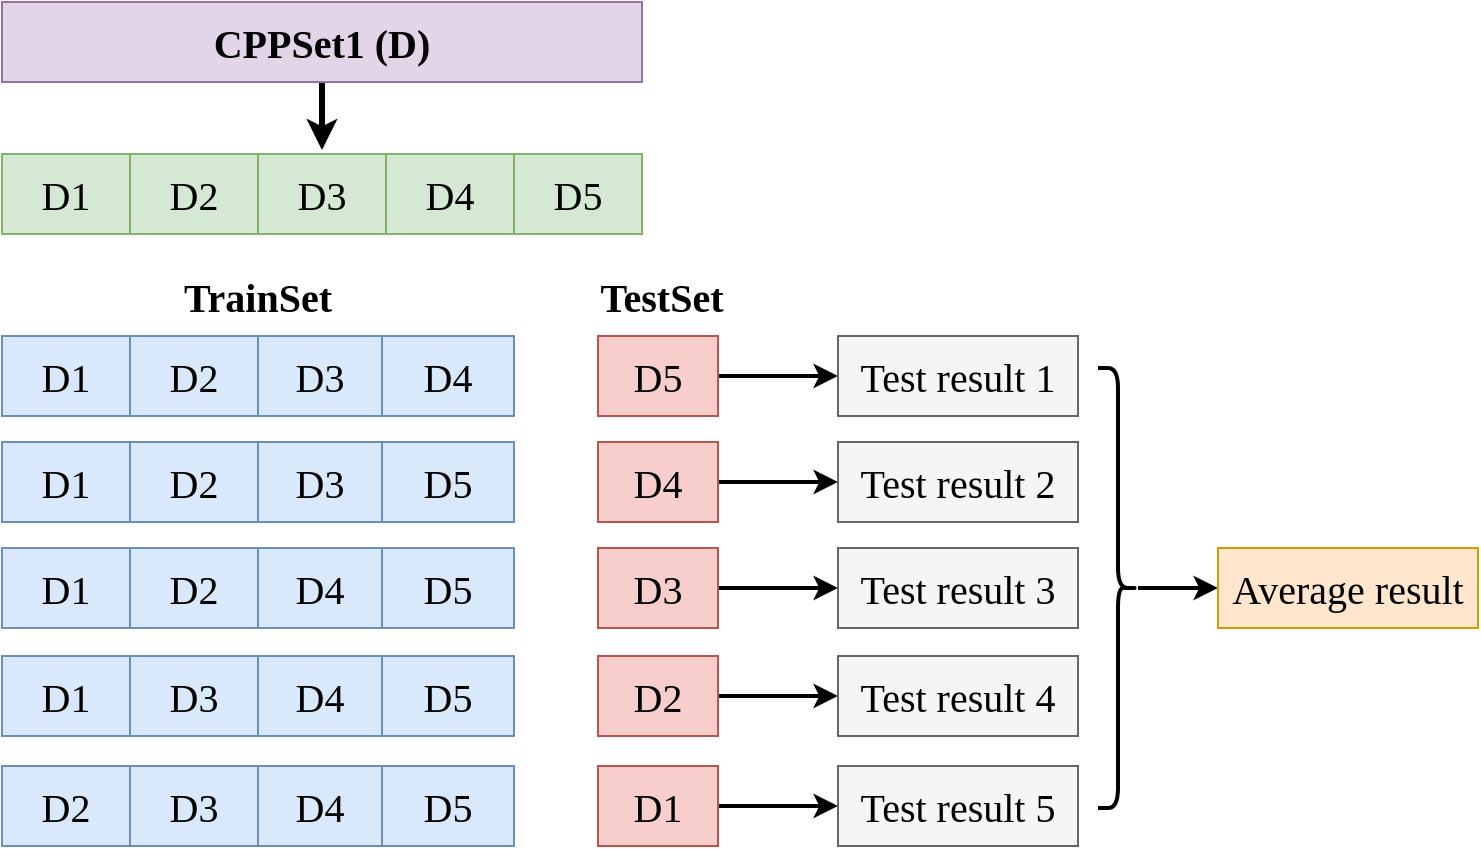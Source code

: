 <mxfile version="26.0.16">
  <diagram name="第 1 页" id="sHrhaMeTgjKSSYhMS5-9">
    <mxGraphModel dx="1050" dy="629" grid="1" gridSize="10" guides="1" tooltips="1" connect="1" arrows="1" fold="1" page="1" pageScale="1" pageWidth="827" pageHeight="1169" math="0" shadow="0">
      <root>
        <mxCell id="0" />
        <mxCell id="1" parent="0" />
        <mxCell id="QZ5Pt41ZtIyeh1Iveysu-1" style="edgeStyle=orthogonalEdgeStyle;rounded=0;orthogonalLoop=1;jettySize=auto;html=1;strokeWidth=3;" edge="1" parent="1" source="QZ5Pt41ZtIyeh1Iveysu-2">
          <mxGeometry relative="1" as="geometry">
            <mxPoint x="221" y="250" as="targetPoint" />
          </mxGeometry>
        </mxCell>
        <mxCell id="QZ5Pt41ZtIyeh1Iveysu-2" value="CPPSet1 (D)" style="rounded=0;whiteSpace=wrap;html=1;fontSize=20;fontFamily=Times New Roman;fontStyle=1;fillColor=#e1d5e7;strokeColor=#9673a6;" vertex="1" parent="1">
          <mxGeometry x="61" y="176" width="320" height="40" as="geometry" />
        </mxCell>
        <mxCell id="QZ5Pt41ZtIyeh1Iveysu-3" value="" style="shape=table;startSize=0;container=1;collapsible=0;childLayout=tableLayout;fontSize=20;fontFamily=Times New Roman;fillColor=#d5e8d4;strokeColor=#82b366;" vertex="1" parent="1">
          <mxGeometry x="61" y="252" width="320" height="40" as="geometry" />
        </mxCell>
        <mxCell id="QZ5Pt41ZtIyeh1Iveysu-4" value="" style="shape=tableRow;horizontal=0;startSize=0;swimlaneHead=0;swimlaneBody=0;strokeColor=inherit;top=0;left=0;bottom=0;right=0;collapsible=0;dropTarget=0;fillColor=none;points=[[0,0.5],[1,0.5]];portConstraint=eastwest;fontSize=16;fontFamily=Times New Roman;" vertex="1" parent="QZ5Pt41ZtIyeh1Iveysu-3">
          <mxGeometry width="320" height="40" as="geometry" />
        </mxCell>
        <mxCell id="QZ5Pt41ZtIyeh1Iveysu-5" value="&lt;font style=&quot;font-size: 20px;&quot;&gt;D1&lt;/font&gt;" style="shape=partialRectangle;html=1;whiteSpace=wrap;connectable=0;strokeColor=inherit;overflow=hidden;fillColor=none;top=0;left=0;bottom=0;right=0;pointerEvents=1;fontSize=16;fontFamily=Times New Roman;" vertex="1" parent="QZ5Pt41ZtIyeh1Iveysu-4">
          <mxGeometry width="64" height="40" as="geometry">
            <mxRectangle width="64" height="40" as="alternateBounds" />
          </mxGeometry>
        </mxCell>
        <mxCell id="QZ5Pt41ZtIyeh1Iveysu-6" value="&lt;font style=&quot;font-size: 20px;&quot;&gt;D2&lt;/font&gt;" style="shape=partialRectangle;html=1;whiteSpace=wrap;connectable=0;strokeColor=inherit;overflow=hidden;fillColor=none;top=0;left=0;bottom=0;right=0;pointerEvents=1;fontSize=16;fontFamily=Times New Roman;" vertex="1" parent="QZ5Pt41ZtIyeh1Iveysu-4">
          <mxGeometry x="64" width="64" height="40" as="geometry">
            <mxRectangle width="64" height="40" as="alternateBounds" />
          </mxGeometry>
        </mxCell>
        <mxCell id="QZ5Pt41ZtIyeh1Iveysu-7" value="&lt;font style=&quot;font-size: 20px;&quot;&gt;D3&lt;/font&gt;" style="shape=partialRectangle;html=1;whiteSpace=wrap;connectable=0;strokeColor=inherit;overflow=hidden;fillColor=none;top=0;left=0;bottom=0;right=0;pointerEvents=1;fontSize=16;fontFamily=Times New Roman;" vertex="1" parent="QZ5Pt41ZtIyeh1Iveysu-4">
          <mxGeometry x="128" width="64" height="40" as="geometry">
            <mxRectangle width="64" height="40" as="alternateBounds" />
          </mxGeometry>
        </mxCell>
        <mxCell id="QZ5Pt41ZtIyeh1Iveysu-8" value="&lt;font style=&quot;font-size: 20px;&quot;&gt;D4&lt;/font&gt;" style="shape=partialRectangle;html=1;whiteSpace=wrap;connectable=0;strokeColor=inherit;overflow=hidden;fillColor=none;top=0;left=0;bottom=0;right=0;pointerEvents=1;fontSize=16;fontFamily=Times New Roman;" vertex="1" parent="QZ5Pt41ZtIyeh1Iveysu-4">
          <mxGeometry x="192" width="64" height="40" as="geometry">
            <mxRectangle width="64" height="40" as="alternateBounds" />
          </mxGeometry>
        </mxCell>
        <mxCell id="QZ5Pt41ZtIyeh1Iveysu-9" value="&lt;font style=&quot;font-size: 20px;&quot;&gt;D5&lt;/font&gt;" style="shape=partialRectangle;html=1;whiteSpace=wrap;connectable=0;strokeColor=inherit;overflow=hidden;fillColor=none;top=0;left=0;bottom=0;right=0;pointerEvents=1;fontSize=16;fontFamily=Times New Roman;" vertex="1" parent="QZ5Pt41ZtIyeh1Iveysu-4">
          <mxGeometry x="256" width="64" height="40" as="geometry">
            <mxRectangle width="64" height="40" as="alternateBounds" />
          </mxGeometry>
        </mxCell>
        <mxCell id="QZ5Pt41ZtIyeh1Iveysu-10" value="" style="shape=table;startSize=0;container=1;collapsible=0;childLayout=tableLayout;fontSize=20;fontFamily=Times New Roman;fillColor=#dae8fc;strokeColor=#6c8ebf;" vertex="1" parent="1">
          <mxGeometry x="61" y="343" width="256" height="40" as="geometry" />
        </mxCell>
        <mxCell id="QZ5Pt41ZtIyeh1Iveysu-11" value="" style="shape=tableRow;horizontal=0;startSize=0;swimlaneHead=0;swimlaneBody=0;strokeColor=inherit;top=0;left=0;bottom=0;right=0;collapsible=0;dropTarget=0;fillColor=none;points=[[0,0.5],[1,0.5]];portConstraint=eastwest;fontSize=16;fontFamily=Times New Roman;" vertex="1" parent="QZ5Pt41ZtIyeh1Iveysu-10">
          <mxGeometry width="256" height="40" as="geometry" />
        </mxCell>
        <mxCell id="QZ5Pt41ZtIyeh1Iveysu-12" value="&lt;font style=&quot;font-size: 20px;&quot;&gt;D1&lt;/font&gt;" style="shape=partialRectangle;html=1;whiteSpace=wrap;connectable=0;strokeColor=inherit;overflow=hidden;fillColor=none;top=0;left=0;bottom=0;right=0;pointerEvents=1;fontSize=16;fontFamily=Times New Roman;" vertex="1" parent="QZ5Pt41ZtIyeh1Iveysu-11">
          <mxGeometry width="64" height="40" as="geometry">
            <mxRectangle width="64" height="40" as="alternateBounds" />
          </mxGeometry>
        </mxCell>
        <mxCell id="QZ5Pt41ZtIyeh1Iveysu-13" value="&lt;font style=&quot;font-size: 20px;&quot;&gt;D2&lt;/font&gt;" style="shape=partialRectangle;html=1;whiteSpace=wrap;connectable=0;strokeColor=inherit;overflow=hidden;fillColor=none;top=0;left=0;bottom=0;right=0;pointerEvents=1;fontSize=16;fontFamily=Times New Roman;" vertex="1" parent="QZ5Pt41ZtIyeh1Iveysu-11">
          <mxGeometry x="64" width="64" height="40" as="geometry">
            <mxRectangle width="64" height="40" as="alternateBounds" />
          </mxGeometry>
        </mxCell>
        <mxCell id="QZ5Pt41ZtIyeh1Iveysu-14" value="&lt;font style=&quot;font-size: 20px;&quot;&gt;D3&lt;/font&gt;" style="shape=partialRectangle;html=1;whiteSpace=wrap;connectable=0;strokeColor=inherit;overflow=hidden;fillColor=none;top=0;left=0;bottom=0;right=0;pointerEvents=1;fontSize=16;fontFamily=Times New Roman;" vertex="1" parent="QZ5Pt41ZtIyeh1Iveysu-11">
          <mxGeometry x="128" width="62" height="40" as="geometry">
            <mxRectangle width="62" height="40" as="alternateBounds" />
          </mxGeometry>
        </mxCell>
        <mxCell id="QZ5Pt41ZtIyeh1Iveysu-15" value="&lt;font style=&quot;font-size: 20px;&quot;&gt;D4&lt;/font&gt;" style="shape=partialRectangle;html=1;whiteSpace=wrap;connectable=0;strokeColor=inherit;overflow=hidden;fillColor=none;top=0;left=0;bottom=0;right=0;pointerEvents=1;fontSize=16;fontFamily=Times New Roman;" vertex="1" parent="QZ5Pt41ZtIyeh1Iveysu-11">
          <mxGeometry x="190" width="66" height="40" as="geometry">
            <mxRectangle width="66" height="40" as="alternateBounds" />
          </mxGeometry>
        </mxCell>
        <mxCell id="QZ5Pt41ZtIyeh1Iveysu-16" value="" style="edgeStyle=orthogonalEdgeStyle;rounded=0;orthogonalLoop=1;jettySize=auto;html=1;entryX=0;entryY=0.5;entryDx=0;entryDy=0;strokeWidth=2;" edge="1" parent="1" source="QZ5Pt41ZtIyeh1Iveysu-17" target="QZ5Pt41ZtIyeh1Iveysu-52">
          <mxGeometry relative="1" as="geometry" />
        </mxCell>
        <mxCell id="QZ5Pt41ZtIyeh1Iveysu-17" value="&lt;font style=&quot;font-size: 20px;&quot;&gt;D5&lt;/font&gt;" style="rounded=0;whiteSpace=wrap;html=1;fillColor=#f8cecc;strokeColor=#b85450;fontFamily=Times New Roman;" vertex="1" parent="1">
          <mxGeometry x="359" y="343" width="60" height="40" as="geometry" />
        </mxCell>
        <mxCell id="QZ5Pt41ZtIyeh1Iveysu-18" value="" style="shape=table;startSize=0;container=1;collapsible=0;childLayout=tableLayout;fontSize=20;fontFamily=Times New Roman;fillColor=#dae8fc;strokeColor=#6c8ebf;" vertex="1" parent="1">
          <mxGeometry x="61" y="396" width="256" height="40" as="geometry" />
        </mxCell>
        <mxCell id="QZ5Pt41ZtIyeh1Iveysu-19" value="" style="shape=tableRow;horizontal=0;startSize=0;swimlaneHead=0;swimlaneBody=0;strokeColor=inherit;top=0;left=0;bottom=0;right=0;collapsible=0;dropTarget=0;fillColor=none;points=[[0,0.5],[1,0.5]];portConstraint=eastwest;fontSize=16;fontFamily=Times New Roman;" vertex="1" parent="QZ5Pt41ZtIyeh1Iveysu-18">
          <mxGeometry width="256" height="40" as="geometry" />
        </mxCell>
        <mxCell id="QZ5Pt41ZtIyeh1Iveysu-20" value="&lt;font style=&quot;font-size: 20px;&quot;&gt;D1&lt;/font&gt;" style="shape=partialRectangle;html=1;whiteSpace=wrap;connectable=0;strokeColor=inherit;overflow=hidden;fillColor=none;top=0;left=0;bottom=0;right=0;pointerEvents=1;fontSize=16;fontFamily=Times New Roman;" vertex="1" parent="QZ5Pt41ZtIyeh1Iveysu-19">
          <mxGeometry width="64" height="40" as="geometry">
            <mxRectangle width="64" height="40" as="alternateBounds" />
          </mxGeometry>
        </mxCell>
        <mxCell id="QZ5Pt41ZtIyeh1Iveysu-21" value="&lt;font style=&quot;font-size: 20px;&quot;&gt;D2&lt;/font&gt;" style="shape=partialRectangle;html=1;whiteSpace=wrap;connectable=0;strokeColor=inherit;overflow=hidden;fillColor=none;top=0;left=0;bottom=0;right=0;pointerEvents=1;fontSize=16;fontFamily=Times New Roman;" vertex="1" parent="QZ5Pt41ZtIyeh1Iveysu-19">
          <mxGeometry x="64" width="64" height="40" as="geometry">
            <mxRectangle width="64" height="40" as="alternateBounds" />
          </mxGeometry>
        </mxCell>
        <mxCell id="QZ5Pt41ZtIyeh1Iveysu-22" value="&lt;font style=&quot;font-size: 20px;&quot;&gt;D3&lt;/font&gt;" style="shape=partialRectangle;html=1;whiteSpace=wrap;connectable=0;strokeColor=inherit;overflow=hidden;fillColor=none;top=0;left=0;bottom=0;right=0;pointerEvents=1;fontSize=16;fontFamily=Times New Roman;" vertex="1" parent="QZ5Pt41ZtIyeh1Iveysu-19">
          <mxGeometry x="128" width="62" height="40" as="geometry">
            <mxRectangle width="62" height="40" as="alternateBounds" />
          </mxGeometry>
        </mxCell>
        <mxCell id="QZ5Pt41ZtIyeh1Iveysu-23" value="&lt;font style=&quot;font-size: 20px;&quot;&gt;D5&lt;/font&gt;" style="shape=partialRectangle;html=1;whiteSpace=wrap;connectable=0;strokeColor=inherit;overflow=hidden;fillColor=none;top=0;left=0;bottom=0;right=0;pointerEvents=1;fontSize=16;fontFamily=Times New Roman;" vertex="1" parent="QZ5Pt41ZtIyeh1Iveysu-19">
          <mxGeometry x="190" width="66" height="40" as="geometry">
            <mxRectangle width="66" height="40" as="alternateBounds" />
          </mxGeometry>
        </mxCell>
        <mxCell id="QZ5Pt41ZtIyeh1Iveysu-24" value="" style="edgeStyle=orthogonalEdgeStyle;rounded=0;orthogonalLoop=1;jettySize=auto;html=1;entryX=0;entryY=0.5;entryDx=0;entryDy=0;strokeWidth=2;" edge="1" parent="1" source="QZ5Pt41ZtIyeh1Iveysu-25" target="QZ5Pt41ZtIyeh1Iveysu-53">
          <mxGeometry relative="1" as="geometry" />
        </mxCell>
        <mxCell id="QZ5Pt41ZtIyeh1Iveysu-25" value="&lt;font style=&quot;font-size: 20px;&quot;&gt;D4&lt;/font&gt;" style="rounded=0;whiteSpace=wrap;html=1;fillColor=#f8cecc;strokeColor=#b85450;fontFamily=Times New Roman;" vertex="1" parent="1">
          <mxGeometry x="359" y="396" width="60" height="40" as="geometry" />
        </mxCell>
        <mxCell id="QZ5Pt41ZtIyeh1Iveysu-26" value="" style="shape=table;startSize=0;container=1;collapsible=0;childLayout=tableLayout;fontSize=20;fontFamily=Times New Roman;fillColor=#dae8fc;strokeColor=#6c8ebf;" vertex="1" parent="1">
          <mxGeometry x="61" y="449" width="256" height="40" as="geometry" />
        </mxCell>
        <mxCell id="QZ5Pt41ZtIyeh1Iveysu-27" value="" style="shape=tableRow;horizontal=0;startSize=0;swimlaneHead=0;swimlaneBody=0;strokeColor=inherit;top=0;left=0;bottom=0;right=0;collapsible=0;dropTarget=0;fillColor=none;points=[[0,0.5],[1,0.5]];portConstraint=eastwest;fontSize=16;fontFamily=Times New Roman;" vertex="1" parent="QZ5Pt41ZtIyeh1Iveysu-26">
          <mxGeometry width="256" height="40" as="geometry" />
        </mxCell>
        <mxCell id="QZ5Pt41ZtIyeh1Iveysu-28" value="&lt;font style=&quot;font-size: 20px;&quot;&gt;D1&lt;/font&gt;" style="shape=partialRectangle;html=1;whiteSpace=wrap;connectable=0;strokeColor=inherit;overflow=hidden;fillColor=none;top=0;left=0;bottom=0;right=0;pointerEvents=1;fontSize=16;fontFamily=Times New Roman;" vertex="1" parent="QZ5Pt41ZtIyeh1Iveysu-27">
          <mxGeometry width="64" height="40" as="geometry">
            <mxRectangle width="64" height="40" as="alternateBounds" />
          </mxGeometry>
        </mxCell>
        <mxCell id="QZ5Pt41ZtIyeh1Iveysu-29" value="&lt;font style=&quot;font-size: 20px;&quot;&gt;D2&lt;/font&gt;" style="shape=partialRectangle;html=1;whiteSpace=wrap;connectable=0;strokeColor=inherit;overflow=hidden;fillColor=none;top=0;left=0;bottom=0;right=0;pointerEvents=1;fontSize=16;fontFamily=Times New Roman;" vertex="1" parent="QZ5Pt41ZtIyeh1Iveysu-27">
          <mxGeometry x="64" width="64" height="40" as="geometry">
            <mxRectangle width="64" height="40" as="alternateBounds" />
          </mxGeometry>
        </mxCell>
        <mxCell id="QZ5Pt41ZtIyeh1Iveysu-30" value="&lt;font style=&quot;font-size: 20px;&quot;&gt;D4&lt;/font&gt;" style="shape=partialRectangle;html=1;whiteSpace=wrap;connectable=0;strokeColor=inherit;overflow=hidden;fillColor=none;top=0;left=0;bottom=0;right=0;pointerEvents=1;fontSize=16;fontFamily=Times New Roman;" vertex="1" parent="QZ5Pt41ZtIyeh1Iveysu-27">
          <mxGeometry x="128" width="62" height="40" as="geometry">
            <mxRectangle width="62" height="40" as="alternateBounds" />
          </mxGeometry>
        </mxCell>
        <mxCell id="QZ5Pt41ZtIyeh1Iveysu-31" value="&lt;font style=&quot;font-size: 20px;&quot;&gt;D5&lt;/font&gt;" style="shape=partialRectangle;html=1;whiteSpace=wrap;connectable=0;strokeColor=inherit;overflow=hidden;fillColor=none;top=0;left=0;bottom=0;right=0;pointerEvents=1;fontSize=16;fontFamily=Times New Roman;" vertex="1" parent="QZ5Pt41ZtIyeh1Iveysu-27">
          <mxGeometry x="190" width="66" height="40" as="geometry">
            <mxRectangle width="66" height="40" as="alternateBounds" />
          </mxGeometry>
        </mxCell>
        <mxCell id="QZ5Pt41ZtIyeh1Iveysu-32" value="" style="shape=table;startSize=0;container=1;collapsible=0;childLayout=tableLayout;fontSize=20;fontFamily=Times New Roman;fillColor=#dae8fc;strokeColor=#6c8ebf;" vertex="1" parent="1">
          <mxGeometry x="61" y="503" width="256" height="40" as="geometry" />
        </mxCell>
        <mxCell id="QZ5Pt41ZtIyeh1Iveysu-33" value="" style="shape=tableRow;horizontal=0;startSize=0;swimlaneHead=0;swimlaneBody=0;strokeColor=inherit;top=0;left=0;bottom=0;right=0;collapsible=0;dropTarget=0;fillColor=none;points=[[0,0.5],[1,0.5]];portConstraint=eastwest;fontSize=16;fontFamily=Times New Roman;" vertex="1" parent="QZ5Pt41ZtIyeh1Iveysu-32">
          <mxGeometry width="256" height="40" as="geometry" />
        </mxCell>
        <mxCell id="QZ5Pt41ZtIyeh1Iveysu-34" value="&lt;font style=&quot;font-size: 20px;&quot;&gt;D1&lt;/font&gt;" style="shape=partialRectangle;html=1;whiteSpace=wrap;connectable=0;strokeColor=inherit;overflow=hidden;fillColor=none;top=0;left=0;bottom=0;right=0;pointerEvents=1;fontSize=16;fontFamily=Times New Roman;" vertex="1" parent="QZ5Pt41ZtIyeh1Iveysu-33">
          <mxGeometry width="64" height="40" as="geometry">
            <mxRectangle width="64" height="40" as="alternateBounds" />
          </mxGeometry>
        </mxCell>
        <mxCell id="QZ5Pt41ZtIyeh1Iveysu-35" value="&lt;font style=&quot;font-size: 20px;&quot;&gt;D3&lt;/font&gt;" style="shape=partialRectangle;html=1;whiteSpace=wrap;connectable=0;strokeColor=inherit;overflow=hidden;fillColor=none;top=0;left=0;bottom=0;right=0;pointerEvents=1;fontSize=16;fontFamily=Times New Roman;" vertex="1" parent="QZ5Pt41ZtIyeh1Iveysu-33">
          <mxGeometry x="64" width="64" height="40" as="geometry">
            <mxRectangle width="64" height="40" as="alternateBounds" />
          </mxGeometry>
        </mxCell>
        <mxCell id="QZ5Pt41ZtIyeh1Iveysu-36" value="&lt;font style=&quot;font-size: 20px;&quot;&gt;D4&lt;/font&gt;" style="shape=partialRectangle;html=1;whiteSpace=wrap;connectable=0;strokeColor=inherit;overflow=hidden;fillColor=none;top=0;left=0;bottom=0;right=0;pointerEvents=1;fontSize=16;fontFamily=Times New Roman;" vertex="1" parent="QZ5Pt41ZtIyeh1Iveysu-33">
          <mxGeometry x="128" width="62" height="40" as="geometry">
            <mxRectangle width="62" height="40" as="alternateBounds" />
          </mxGeometry>
        </mxCell>
        <mxCell id="QZ5Pt41ZtIyeh1Iveysu-37" value="&lt;font style=&quot;font-size: 20px;&quot;&gt;D5&lt;/font&gt;" style="shape=partialRectangle;html=1;whiteSpace=wrap;connectable=0;strokeColor=inherit;overflow=hidden;fillColor=none;top=0;left=0;bottom=0;right=0;pointerEvents=1;fontSize=16;fontFamily=Times New Roman;" vertex="1" parent="QZ5Pt41ZtIyeh1Iveysu-33">
          <mxGeometry x="190" width="66" height="40" as="geometry">
            <mxRectangle width="66" height="40" as="alternateBounds" />
          </mxGeometry>
        </mxCell>
        <mxCell id="QZ5Pt41ZtIyeh1Iveysu-38" value="" style="shape=table;startSize=0;container=1;collapsible=0;childLayout=tableLayout;fontSize=20;fontFamily=Times New Roman;fillColor=#dae8fc;strokeColor=#6c8ebf;" vertex="1" parent="1">
          <mxGeometry x="61" y="558" width="256" height="40" as="geometry" />
        </mxCell>
        <mxCell id="QZ5Pt41ZtIyeh1Iveysu-39" value="" style="shape=tableRow;horizontal=0;startSize=0;swimlaneHead=0;swimlaneBody=0;strokeColor=inherit;top=0;left=0;bottom=0;right=0;collapsible=0;dropTarget=0;fillColor=none;points=[[0,0.5],[1,0.5]];portConstraint=eastwest;fontSize=16;fontFamily=Times New Roman;" vertex="1" parent="QZ5Pt41ZtIyeh1Iveysu-38">
          <mxGeometry width="256" height="40" as="geometry" />
        </mxCell>
        <mxCell id="QZ5Pt41ZtIyeh1Iveysu-40" value="&lt;font style=&quot;font-size: 20px;&quot;&gt;D2&lt;/font&gt;" style="shape=partialRectangle;html=1;whiteSpace=wrap;connectable=0;strokeColor=inherit;overflow=hidden;fillColor=none;top=0;left=0;bottom=0;right=0;pointerEvents=1;fontSize=16;fontFamily=Times New Roman;" vertex="1" parent="QZ5Pt41ZtIyeh1Iveysu-39">
          <mxGeometry width="64" height="40" as="geometry">
            <mxRectangle width="64" height="40" as="alternateBounds" />
          </mxGeometry>
        </mxCell>
        <mxCell id="QZ5Pt41ZtIyeh1Iveysu-41" value="&lt;font style=&quot;font-size: 20px;&quot;&gt;D3&lt;/font&gt;" style="shape=partialRectangle;html=1;whiteSpace=wrap;connectable=0;strokeColor=inherit;overflow=hidden;fillColor=none;top=0;left=0;bottom=0;right=0;pointerEvents=1;fontSize=16;fontFamily=Times New Roman;" vertex="1" parent="QZ5Pt41ZtIyeh1Iveysu-39">
          <mxGeometry x="64" width="64" height="40" as="geometry">
            <mxRectangle width="64" height="40" as="alternateBounds" />
          </mxGeometry>
        </mxCell>
        <mxCell id="QZ5Pt41ZtIyeh1Iveysu-42" value="&lt;font style=&quot;font-size: 20px;&quot;&gt;D4&lt;/font&gt;" style="shape=partialRectangle;html=1;whiteSpace=wrap;connectable=0;strokeColor=inherit;overflow=hidden;fillColor=none;top=0;left=0;bottom=0;right=0;pointerEvents=1;fontSize=16;fontFamily=Times New Roman;" vertex="1" parent="QZ5Pt41ZtIyeh1Iveysu-39">
          <mxGeometry x="128" width="62" height="40" as="geometry">
            <mxRectangle width="62" height="40" as="alternateBounds" />
          </mxGeometry>
        </mxCell>
        <mxCell id="QZ5Pt41ZtIyeh1Iveysu-43" value="&lt;font style=&quot;font-size: 20px;&quot;&gt;D5&lt;/font&gt;" style="shape=partialRectangle;html=1;whiteSpace=wrap;connectable=0;strokeColor=inherit;overflow=hidden;fillColor=none;top=0;left=0;bottom=0;right=0;pointerEvents=1;fontSize=16;fontFamily=Times New Roman;" vertex="1" parent="QZ5Pt41ZtIyeh1Iveysu-39">
          <mxGeometry x="190" width="66" height="40" as="geometry">
            <mxRectangle width="66" height="40" as="alternateBounds" />
          </mxGeometry>
        </mxCell>
        <mxCell id="QZ5Pt41ZtIyeh1Iveysu-44" style="edgeStyle=orthogonalEdgeStyle;rounded=0;orthogonalLoop=1;jettySize=auto;html=1;entryX=0;entryY=0.5;entryDx=0;entryDy=0;strokeWidth=2;" edge="1" parent="1" source="QZ5Pt41ZtIyeh1Iveysu-45" target="QZ5Pt41ZtIyeh1Iveysu-54">
          <mxGeometry relative="1" as="geometry" />
        </mxCell>
        <mxCell id="QZ5Pt41ZtIyeh1Iveysu-45" value="&lt;font style=&quot;font-size: 20px;&quot;&gt;D3&lt;/font&gt;" style="rounded=0;whiteSpace=wrap;html=1;fillColor=#f8cecc;strokeColor=#b85450;fontFamily=Times New Roman;" vertex="1" parent="1">
          <mxGeometry x="359" y="449" width="60" height="40" as="geometry" />
        </mxCell>
        <mxCell id="QZ5Pt41ZtIyeh1Iveysu-46" style="edgeStyle=orthogonalEdgeStyle;rounded=0;orthogonalLoop=1;jettySize=auto;html=1;entryX=0;entryY=0.5;entryDx=0;entryDy=0;strokeWidth=2;" edge="1" parent="1" source="QZ5Pt41ZtIyeh1Iveysu-47" target="QZ5Pt41ZtIyeh1Iveysu-55">
          <mxGeometry relative="1" as="geometry" />
        </mxCell>
        <mxCell id="QZ5Pt41ZtIyeh1Iveysu-47" value="&lt;font style=&quot;font-size: 20px;&quot;&gt;D2&lt;/font&gt;" style="rounded=0;whiteSpace=wrap;html=1;fillColor=#f8cecc;strokeColor=#b85450;fontFamily=Times New Roman;" vertex="1" parent="1">
          <mxGeometry x="359" y="503" width="60" height="40" as="geometry" />
        </mxCell>
        <mxCell id="QZ5Pt41ZtIyeh1Iveysu-48" style="edgeStyle=orthogonalEdgeStyle;rounded=0;orthogonalLoop=1;jettySize=auto;html=1;entryX=0;entryY=0.5;entryDx=0;entryDy=0;strokeWidth=2;" edge="1" parent="1" source="QZ5Pt41ZtIyeh1Iveysu-49" target="QZ5Pt41ZtIyeh1Iveysu-56">
          <mxGeometry relative="1" as="geometry" />
        </mxCell>
        <mxCell id="QZ5Pt41ZtIyeh1Iveysu-49" value="&lt;font style=&quot;font-size: 20px;&quot;&gt;D1&lt;/font&gt;" style="rounded=0;whiteSpace=wrap;html=1;fillColor=#f8cecc;strokeColor=#b85450;fontFamily=Times New Roman;" vertex="1" parent="1">
          <mxGeometry x="359" y="558" width="60" height="40" as="geometry" />
        </mxCell>
        <mxCell id="QZ5Pt41ZtIyeh1Iveysu-50" value="TrainSet" style="text;html=1;align=center;verticalAlign=middle;whiteSpace=wrap;rounded=0;fontFamily=Times New Roman;fontSize=20;fontStyle=1" vertex="1" parent="1">
          <mxGeometry x="144" y="303" width="90" height="40" as="geometry" />
        </mxCell>
        <mxCell id="QZ5Pt41ZtIyeh1Iveysu-51" value="TestSet" style="text;html=1;align=center;verticalAlign=middle;whiteSpace=wrap;rounded=0;fontFamily=Times New Roman;fontSize=20;fontStyle=1" vertex="1" parent="1">
          <mxGeometry x="346" y="303" width="90" height="40" as="geometry" />
        </mxCell>
        <mxCell id="QZ5Pt41ZtIyeh1Iveysu-52" value="&lt;span style=&quot;font-family: &amp;quot;Times New Roman&amp;quot;; font-size: 20px;&quot;&gt;Test result 1&lt;/span&gt;" style="rounded=0;whiteSpace=wrap;html=1;fillColor=#f5f5f5;fontColor=#000000;strokeColor=#666666;" vertex="1" parent="1">
          <mxGeometry x="479" y="343" width="120" height="40" as="geometry" />
        </mxCell>
        <mxCell id="QZ5Pt41ZtIyeh1Iveysu-53" value="&lt;span style=&quot;font-family: &amp;quot;Times New Roman&amp;quot;; font-size: 20px;&quot;&gt;Test result 2&lt;/span&gt;" style="rounded=0;whiteSpace=wrap;html=1;fillColor=#f5f5f5;fontColor=#000000;strokeColor=#666666;" vertex="1" parent="1">
          <mxGeometry x="479" y="396" width="120" height="40" as="geometry" />
        </mxCell>
        <mxCell id="QZ5Pt41ZtIyeh1Iveysu-54" value="&lt;span style=&quot;font-family: &amp;quot;Times New Roman&amp;quot;; font-size: 20px;&quot;&gt;Test result 3&lt;/span&gt;" style="rounded=0;whiteSpace=wrap;html=1;fillColor=#f5f5f5;fontColor=#000000;strokeColor=#666666;" vertex="1" parent="1">
          <mxGeometry x="479" y="449" width="120" height="40" as="geometry" />
        </mxCell>
        <mxCell id="QZ5Pt41ZtIyeh1Iveysu-55" value="&lt;span style=&quot;font-family: &amp;quot;Times New Roman&amp;quot;; font-size: 20px;&quot;&gt;Test result 4&lt;/span&gt;" style="rounded=0;whiteSpace=wrap;html=1;fillColor=#f5f5f5;fontColor=#000000;strokeColor=#666666;" vertex="1" parent="1">
          <mxGeometry x="479" y="503" width="120" height="40" as="geometry" />
        </mxCell>
        <mxCell id="QZ5Pt41ZtIyeh1Iveysu-56" value="&lt;span style=&quot;font-family: &amp;quot;Times New Roman&amp;quot;; font-size: 20px;&quot;&gt;Test result 5&lt;/span&gt;" style="rounded=0;whiteSpace=wrap;html=1;fillColor=#f5f5f5;fontColor=#000000;strokeColor=#666666;" vertex="1" parent="1">
          <mxGeometry x="479" y="558" width="120" height="40" as="geometry" />
        </mxCell>
        <mxCell id="QZ5Pt41ZtIyeh1Iveysu-57" value="" style="edgeStyle=orthogonalEdgeStyle;rounded=0;orthogonalLoop=1;jettySize=auto;html=1;strokeWidth=2;" edge="1" parent="1" source="QZ5Pt41ZtIyeh1Iveysu-58" target="QZ5Pt41ZtIyeh1Iveysu-59">
          <mxGeometry relative="1" as="geometry" />
        </mxCell>
        <mxCell id="QZ5Pt41ZtIyeh1Iveysu-58" value="" style="shape=curlyBracket;whiteSpace=wrap;html=1;rounded=1;flipH=1;labelPosition=right;verticalLabelPosition=middle;align=left;verticalAlign=middle;strokeWidth=2;" vertex="1" parent="1">
          <mxGeometry x="609" y="359" width="20" height="220" as="geometry" />
        </mxCell>
        <mxCell id="QZ5Pt41ZtIyeh1Iveysu-59" value="Average result" style="rounded=0;whiteSpace=wrap;html=1;fontSize=20;fontFamily=Times New Roman;fillColor=#ffe6cc;strokeColor=#d79b00;" vertex="1" parent="1">
          <mxGeometry x="669" y="449" width="130" height="40" as="geometry" />
        </mxCell>
      </root>
    </mxGraphModel>
  </diagram>
</mxfile>
